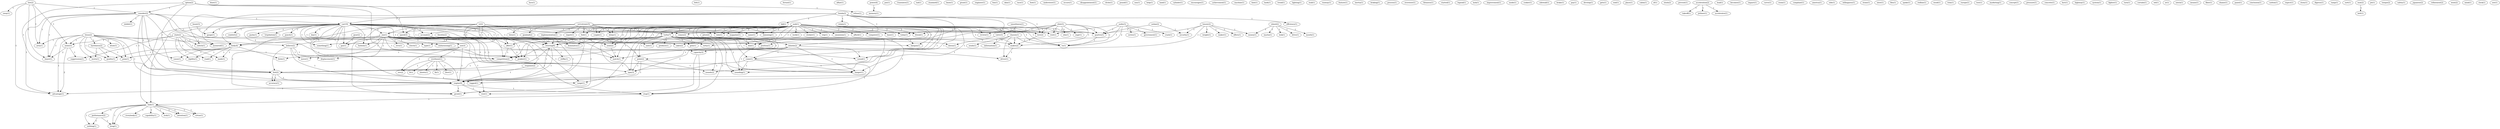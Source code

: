 digraph G {
  tire [ label="tire(2)" ];
  sway [ label="sway(1)" ];
  consider [ label="consider(2)" ];
  area [ label="area(1)" ];
  noise [ label="noise(3)" ];
  buyer [ label="buyer(1)" ];
  advantage [ label="advantage(1)" ];
  blast [ label="blast(1)" ];
  face [ label="face(1)" ];
  felt [ label="felt(1)" ];
  ferrari [ label="ferrari(1)" ];
  throttle [ label="throttle(2)" ];
  response [ label="response(2)" ];
  steering [ label="steering(6)" ];
  engine [ label="engine(9)" ];
  affair [ label="affair(1)" ];
  power [ label="power(4)" ];
  memory [ label="memory(1)" ];
  put [ label="put(1)" ];
  style [ label="style(2)" ];
  switch [ label="switch(1)" ];
  moonroof [ label="moonroof(1)" ];
  suppression [ label="suppression(1)" ];
  road [ label="road(1)" ];
  dial [ label="dial(1)" ];
  rigidity [ label="rigidity(1)" ];
  made [ label="made(1)" ];
  position [ label="position(1)" ];
  translates [ label="translates(1)" ];
  tad [ label="tad(1)" ];
  standard [ label="standard(1)" ];
  bmw [ label="bmw(1)" ];
  grunt [ label="grunt(1)" ];
  boost [ label="boost(3)" ];
  gauge [ label="gauge(1)" ];
  engineer [ label="engineer(1)" ];
  fun [ label="fun(1)" ];
  option [ label="option(2)" ];
  speed [ label="speed(3)" ];
  peakier [ label="peakier(1)" ];
  feel [ label="feel(1)" ];
  refuse [ label="refuse(1)" ];
  feel [ label="feel(2)" ];
  servotronic [ label="servotronic(5)" ];
  damming [ label="damming(1)" ];
  implementation [ label="implementation(1)" ];
  couple [ label="couple(1)" ];
  tires [ label="tires(1)" ];
  name [ label="name(1)" ];
  delay [ label="delay(1)" ];
  gumball [ label="gumball(2)" ];
  magazine [ label="magazine(1)" ];
  fwd [ label="fwd(1)" ];
  report [ label="report(1)" ];
  quattro [ label="quattro(3)" ];
  skin [ label="skin(1)" ];
  something [ label="something(1)" ];
  mph [ label="mph(1)" ];
  range [ label="range(1)" ];
  race [ label="race(1)" ];
  foot [ label="foot(1)" ];
  understeer [ label="understeer(1)" ];
  occurs [ label="occurs(1)" ];
  chassis [ label="chassis(1)" ];
  sends [ label="sends(1)" ];
  makes [ label="makes(2)" ];
  information [ label="information(1)" ];
  driver [ label="driver(1)" ];
  ve [ label="ve(1)" ];
  car [ label="car(19)" ];
  inhibit [ label="inhibit(1)" ];
  believe [ label="believe(2)" ];
  competition [ label="competition(2)" ];
  disappointment [ label="disappointment(1)" ];
  cliche [ label="cliche(1)" ];
  pound [ label="pound(1)" ];
  honda [ label="honda(2)" ];
  love [ label="love(2)" ];
  comes [ label="comes(2)" ];
  efficiency [ label="efficiency(1)" ];
  fall [ label="fall(1)" ];
  relate [ label="relate(1)" ];
  wheel [ label="wheel(2)" ];
  drive [ label="drive(1)" ];
  mouth [ label="mouth(1)" ];
  macho [ label="macho(1)" ];
  money [ label="money(1)" ];
  look [ label="look(1)" ];
  nsx [ label="nsx(1)" ];
  help [ label="help(1)" ];
  fade [ label="fade(1)" ];
  account [ label="account(2)" ];
  offer [ label="offer(1)" ];
  day [ label="day(1)" ];
  today [ label="today(1)" ];
  comfort [ label="comfort(2)" ];
  friend [ label="friend(1)" ];
  one [ label="one(1)" ];
  gas [ label="gas(1)" ];
  fade [ label="fade(1)" ];
  fashion [ label="fashion(1)" ];
  body [ label="body(4)" ];
  packs [ label="packs(1)" ];
  none [ label="none(2)" ];
  match [ label="match(1)" ];
  trepidation [ label="trepidation(1)" ];
  size [ label="size(1)" ];
  visit [ label="visit(1)" ];
  growl [ label="growl(1)" ];
  takes [ label="takes(2)" ];
  punch [ label="punch(1)" ];
  bargain [ label="bargain(1)" ];
  land [ label="land(1)" ];
  cylinder [ label="cylinder(1)" ];
  work [ label="work(1)" ];
  encourages [ label="encourages(1)" ];
  achievement [ label="achievement(1)" ];
  machine [ label="machine(1)" ];
  hint [ label="hint(1)" ];
  bark [ label="bark(1)" ];
  trend [ label="trend(1)" ];
  lighting [ label="lighting(1)" ];
  eliot [ label="eliot(3)" ];
  edu [ label="edu(1)" ];
  review [ label="review(1)" ];
  engr [ label="engr(1)" ];
  performance [ label="performance(2)" ];
  everybody [ label="everybody(1)" ];
  capability [ label="capability(1)" ];
  nothing [ label="nothing(1)" ];
  lock [ label="lock(1)" ];
  attention [ label="attention(1)" ];
  brag [ label="brag(1)" ];
  virtue [ label="virtue(1)" ];
  audi [ label="audi(5)" ];
  sticker [ label="sticker(1)" ];
  trip [ label="trip(1)" ];
  turbo [ label="turbo(7)" ];
  whistle [ label="whistle(2)" ];
  point [ label="point(2)" ];
  sounds [ label="sounds(2)" ];
  sound [ label="sound(1)" ];
  come [ label="come(1)" ];
  ommision [ label="ommision(1)" ];
  banger [ label="banger(1)" ];
  afford [ label="afford(1)" ];
  price [ label="price(2)" ];
  computer [ label="computer(1)" ];
  base [ label="base(1)" ];
  rorty [ label="rorty(1)" ];
  rpm [ label="rpm(3)" ];
  sounding [ label="sounding(1)" ];
  work [ label="work(1)" ];
  rate [ label="rate(1)" ];
  vr [ label="vr(2)" ];
  stall [ label="stall(1)" ];
  runway [ label="runway(1)" ];
  feature [ label="feature(1)" ];
  inertia [ label="inertia(1)" ];
  stop [ label="stop(1)" ];
  braking [ label="braking(1)" ];
  process [ label="process(1)" ];
  oversteer [ label="oversteer(1)" ];
  firmness [ label="firmness(1)" ];
  started [ label="started(1)" ];
  legend [ label="legend(1)" ];
  produce [ label="produce(1)" ];
  gem [ label="gem(1)" ];
  dominates [ label="dominates(1)" ];
  stop [ label="stop(1)" ];
  doesn [ label="doesn(1)" ];
  luxury [ label="luxury(2)" ];
  maker [ label="maker(1)" ];
  offers [ label="offers(1)" ];
  capacity [ label="capacity(3)" ];
  weight [ label="weight(1)" ];
  security [ label="security(1)" ];
  lack [ label="lack(1)" ];
  gear [ label="gear(2)" ];
  improvement [ label="improvement(1)" ];
  mode [ label="mode(1)" ];
  cooker [ label="cooker(1)" ];
  lexus [ label="lexus(2)" ];
  draw [ label="draw(1)" ];
  harshness [ label="harshness(2)" ];
  worry [ label="worry(1)" ];
  pony [ label="pony(1)" ];
  cause [ label="cause(1)" ];
  quality [ label="quality(1)" ];
  sidewall [ label="sidewall(1)" ];
  brake [ label="brake(1)" ];
  tugged [ label="tugged(1)" ];
  pay [ label="pay(1)" ];
  develop [ label="develop(1)" ];
  gets [ label="gets(1)" ];
  end [ label="end(1)" ];
  place [ label="place(1)" ];
  cabin [ label="cabin(1)" ];
  zf [ label="zf(1)" ];
  slush [ label="slush(2)" ];
  prevent [ label="prevent(1)" ];
  acceleration [ label="acceleration(2)" ];
  takeoff [ label="takeoff(1)" ];
  jetliner [ label="jetliner(1)" ];
  accelerates [ label="accelerates(1)" ];
  lead [ label="lead(1)" ];
  becomes [ label="becomes(1)" ];
  impact [ label="impact(1)" ];
  curve [ label="curve(1)" ];
  room [ label="room(1)" ];
  revs [ label="revs(1)" ];
  use [ label="use(3)" ];
  clutch [ label="clutch(1)" ];
  embarassing [ label="embarassing(1)" ];
  rest [ label="rest(1)" ];
  displacement [ label="displacement(1)" ];
  move [ label="move(1)" ];
  compliant [ label="compliant(1)" ];
  america [ label="america(1)" ];
  side [ label="side(1)" ];
  willingness [ label="willingness(1)" ];
  smoothness [ label="smoothness(1)" ];
  valve [ label="valve(3)" ];
  stone [ label="stone(1)" ];
  inter [ label="inter(1)" ];
  flex [ label="flex(1)" ];
  spoke [ label="spoke(1)" ];
  redline [ label="redline(1)" ];
  wood [ label="wood(1)" ];
  trim [ label="trim(1)" ];
  accuracy [ label="accuracy(1)" ];
  feels [ label="feels(1)" ];
  overboost [ label="overboost(1)" ];
  rev [ label="rev(2)" ];
  europe [ label="europe(1)" ];
  test [ label="test(1)" ];
  marketing [ label="marketing(1)" ];
  concept [ label="concept(1)" ];
  audis [ label="audis(3)" ];
  series [ label="series(1)" ];
  government [ label="government(1)" ];
  crash [ label="crash(1)" ];
  ft [ label="ft(1)" ];
  shoots [ label="shoots(1)" ];
  lb [ label="lb(1)" ];
  liter [ label="liter(1)" ];
  stiffly [ label="stiffly(1)" ];
  pressure [ label="pressure(1)" ];
  concrete [ label="concrete(1)" ];
  fact [ label="fact(1)" ];
  highway [ label="highway(1)" ];
  system [ label="system(1)" ];
  fighter [ label="fighter(1)" ];
  turn [ label="turn(1)" ];
  corrado [ label="corrado(1)" ];
  wd [ label="wd(1)" ];
  zr [ label="zr(1)" ];
  notch [ label="notch(1)" ];
  means [ label="means(1)" ];
  fiber [ label="fiber(1)" ];
  shame [ label="shame(1)" ];
  panel [ label="panel(1)" ];
  conclusion [ label="conclusion(1)" ];
  carbon [ label="carbon(1)" ];
  expect [ label="expect(1)" ];
  story [ label="story(1)" ];
  sedan [ label="sedan(2)" ];
  digress [ label="digress(1)" ];
  ramp [ label="ramp(1)" ];
  sort [ label="sort(1)" ];
  seat [ label="seat(2)" ];
  belt [ label="belt(1)" ];
  jet [ label="jet(1)" ];
  torque [ label="torque(2)" ];
  safety [ label="safety(1)" ];
  japanese [ label="japanese(2)" ];
  refinement [ label="refinement(2)" ];
  went [ label="went(2)" ];
  audi [ label="audi(1)" ];
  mind [ label="mind(1)" ];
  clock [ label="clock(1)" ];
  see [ label="see(1)" ];
  tire -> sway [ label="1" ];
  tire -> consider [ label="1" ];
  tire -> area [ label="1" ];
  tire -> noise [ label="1" ];
  tire -> buyer [ label="1" ];
  tire -> advantage [ label="1" ];
  throttle -> response [ label="1" ];
  throttle -> steering [ label="1" ];
  throttle -> engine [ label="1" ];
  power -> memory [ label="2" ];
  style -> switch [ label="1" ];
  style -> moonroof [ label="1" ];
  style -> noise [ label="1" ];
  style -> suppression [ label="1" ];
  style -> road [ label="1" ];
  style -> dial [ label="1" ];
  style -> rigidity [ label="1" ];
  style -> made [ label="1" ];
  style -> position [ label="1" ];
  boost -> gauge [ label="1" ];
  option -> speed [ label="1" ];
  option -> consider [ label="1" ];
  option -> peakier [ label="1" ];
  option -> feel [ label="1" ];
  option -> refuse [ label="1" ];
  option -> feel [ label="1" ];
  servotronic -> speed [ label="2" ];
  servotronic -> damming [ label="1" ];
  servotronic -> implementation [ label="1" ];
  servotronic -> couple [ label="1" ];
  servotronic -> tires [ label="1" ];
  servotronic -> name [ label="2" ];
  servotronic -> delay [ label="2" ];
  servotronic -> gumball [ label="1" ];
  servotronic -> magazine [ label="1" ];
  servotronic -> steering [ label="3" ];
  servotronic -> fwd [ label="1" ];
  servotronic -> report [ label="1" ];
  servotronic -> quattro [ label="1" ];
  speed -> something [ label="1" ];
  speed -> mph [ label="1" ];
  speed -> peakier [ label="1" ];
  speed -> range [ label="1" ];
  chassis -> sends [ label="1" ];
  chassis -> makes [ label="1" ];
  chassis -> information [ label="1" ];
  chassis -> driver [ label="1" ];
  chassis -> ve [ label="1" ];
  consider -> car [ label="1" ];
  consider -> inhibit [ label="1" ];
  consider -> area [ label="1" ];
  consider -> feel [ label="2" ];
  consider -> believe [ label="1" ];
  consider -> buyer [ label="1" ];
  consider -> steering [ label="1" ];
  consider -> engine [ label="1" ];
  consider -> competition [ label="1" ];
  consider -> feel [ label="2" ];
  consider -> advantage [ label="1" ];
  response -> engine [ label="1" ];
  honda -> car [ label="1" ];
  honda -> love [ label="1" ];
  honda -> switch [ label="1" ];
  honda -> moonroof [ label="1" ];
  honda -> comes [ label="1" ];
  honda -> dial [ label="1" ];
  honda -> efficiency [ label="1" ];
  honda -> fall [ label="1" ];
  honda -> relate [ label="1" ];
  honda -> position [ label="1" ];
  wheel -> drive [ label="1" ];
  wheel -> mouth [ label="1" ];
  wheel -> macho [ label="1" ];
  wheel -> money [ label="1" ];
  wheel -> look [ label="1" ];
  car -> fade [ label="1" ];
  car -> something [ label="1" ];
  car -> love [ label="1" ];
  car -> makes [ label="1" ];
  car -> account [ label="1" ];
  car -> comes [ label="1" ];
  car -> mph [ label="1" ];
  car -> offer [ label="1" ];
  car -> day [ label="1" ];
  car -> today [ label="1" ];
  car -> comfort [ label="1" ];
  car -> friend [ label="1" ];
  car -> one [ label="2" ];
  car -> gas [ label="1" ];
  car -> fade [ label="1" ];
  car -> peakier [ label="1" ];
  car -> fashion [ label="1" ];
  car -> body [ label="1" ];
  car -> steering [ label="1" ];
  car -> packs [ label="1" ];
  car -> gauge [ label="1" ];
  car -> none [ label="1" ];
  car -> match [ label="1" ];
  car -> range [ label="1" ];
  car -> competition [ label="1" ];
  car -> trepidation [ label="1" ];
  car -> size [ label="1" ];
  car -> visit [ label="1" ];
  car -> growl [ label="1" ];
  car -> takes [ label="1" ];
  car -> punch [ label="1" ];
  car -> bargain [ label="1" ];
  eliot -> love [ label="1" ];
  eliot -> makes [ label="1" ];
  eliot -> edu [ label="1" ];
  eliot -> review [ label="1" ];
  eliot -> today [ label="1" ];
  eliot -> friend [ label="1" ];
  eliot -> engr [ label="1" ];
  eliot -> visit [ label="1" ];
  eliot -> quattro [ label="1" ];
  eliot -> ve [ label="1" ];
  fade -> performance [ label="1" ];
  fade -> everybody [ label="1" ];
  fade -> capability [ label="1" ];
  fade -> nothing [ label="1" ];
  fade -> lock [ label="1" ];
  fade -> attention [ label="1" ];
  fade -> brag [ label="1" ];
  fade -> virtue [ label="1" ];
  audi -> love [ label="1" ];
  audi -> damming [ label="2" ];
  audi -> sticker [ label="1" ];
  audi -> makes [ label="1" ];
  audi -> trip [ label="1" ];
  audi -> turbo [ label="2" ];
  audi -> whistle [ label="1" ];
  audi -> point [ label="1" ];
  audi -> account [ label="1" ];
  audi -> couple [ label="2" ];
  audi -> sounds [ label="1" ];
  audi -> sound [ label="1" ];
  audi -> name [ label="1" ];
  audi -> delay [ label="1" ];
  audi -> offer [ label="2" ];
  audi -> review [ label="1" ];
  audi -> come [ label="1" ];
  audi -> today [ label="1" ];
  audi -> ommision [ label="1" ];
  audi -> friend [ label="1" ];
  audi -> one [ label="2" ];
  audi -> banger [ label="1" ];
  audi -> afford [ label="1" ];
  audi -> price [ label="1" ];
  audi -> computer [ label="1" ];
  audi -> base [ label="1" ];
  audi -> peakier [ label="1" ];
  audi -> rorty [ label="1" ];
  audi -> magazine [ label="2" ];
  audi -> steering [ label="1" ];
  audi -> none [ label="1" ];
  audi -> match [ label="1" ];
  audi -> rpm [ label="1" ];
  audi -> sounding [ label="1" ];
  audi -> fwd [ label="3" ];
  audi -> engine [ label="1" ];
  audi -> competition [ label="1" ];
  audi -> visit [ label="1" ];
  audi -> work [ label="1" ];
  audi -> growl [ label="1" ];
  audi -> takes [ label="1" ];
  audi -> bargain [ label="1" ];
  audi -> rate [ label="1" ];
  audi -> quattro [ label="3" ];
  audi -> ve [ label="1" ];
  love -> makes [ label="1" ];
  performance -> nothing [ label="1" ];
  performance -> brag [ label="1" ];
  vr -> turbo [ label="1" ];
  vr -> one [ label="1" ];
  vr -> rorty [ label="1" ];
  vr -> body [ label="1" ];
  vr -> none [ label="1" ];
  vr -> match [ label="1" ];
  vr -> engine [ label="1" ];
  vr -> growl [ label="1" ];
  vr -> rate [ label="1" ];
  stop -> fade [ label="1" ];
  makes -> driver [ label="1" ];
  turbo -> whistle [ label="1" ];
  turbo -> point [ label="1" ];
  turbo -> produce [ label="1" ];
  turbo -> sounds [ label="3" ];
  turbo -> sound [ label="1" ];
  turbo -> gem [ label="1" ];
  turbo -> come [ label="2" ];
  turbo -> dominates [ label="1" ];
  turbo -> banger [ label="1" ];
  turbo -> rorty [ label="1" ];
  turbo -> none [ label="1" ];
  turbo -> match [ label="1" ];
  turbo -> rpm [ label="1" ];
  turbo -> sounding [ label="1" ];
  turbo -> growl [ label="1" ];
  turbo -> stop [ label="1" ];
  turbo -> doesn [ label="1" ];
  luxury -> money [ label="1" ];
  luxury -> maker [ label="1" ];
  luxury -> offers [ label="1" ];
  luxury -> capacity [ label="1" ];
  luxury -> weight [ label="1" ];
  luxury -> security [ label="1" ];
  luxury -> quattro [ label="1" ];
  gear -> gas [ label="1" ];
  whistle -> point [ label="1" ];
  whistle -> sound [ label="1" ];
  whistle -> come [ label="1" ];
  whistle -> banger [ label="1" ];
  whistle -> rpm [ label="1" ];
  whistle -> sounding [ label="1" ];
  lexus -> area [ label="1" ];
  lexus -> noise [ label="1" ];
  lexus -> draw [ label="1" ];
  lexus -> harshness [ label="1" ];
  lexus -> worry [ label="1" ];
  lexus -> body [ label="1" ];
  lexus -> buyer [ label="1" ];
  lexus -> pony [ label="1" ];
  lexus -> engine [ label="1" ];
  lexus -> cause [ label="1" ];
  lexus -> advantage [ label="1" ];
  lexus -> quality [ label="1" ];
  point -> sounds [ label="1" ];
  point -> rpm [ label="1" ];
  point -> tugged [ label="1" ];
  account -> offer [ label="1" ];
  account -> dominates [ label="1" ];
  account -> competition [ label="1" ];
  comes -> dial [ label="1" ];
  comes -> size [ label="1" ];
  comes -> position [ label="1" ];
  noise -> suppression [ label="1" ];
  noise -> buyer [ label="2" ];
  noise -> advantage [ label="2" ];
  offer -> peakier [ label="2" ];
  offer -> competition [ label="1" ];
  come -> banger [ label="1" ];
  come -> rpm [ label="1" ];
  come -> sounding [ label="1" ];
  come -> stop [ label="1" ];
  acceleration -> takeoff [ label="1" ];
  acceleration -> jetliner [ label="1" ];
  acceleration -> accelerates [ label="1" ];
  one -> banger [ label="1" ];
  one -> gas [ label="1" ];
  one -> revs [ label="1" ];
  one -> fashion [ label="1" ];
  one -> body [ label="1" ];
  one -> capacity [ label="1" ];
  one -> use [ label="1" ];
  one -> clutch [ label="1" ];
  one -> believe [ label="1" ];
  one -> embarassing [ label="1" ];
  one -> rpm [ label="1" ];
  one -> sounding [ label="1" ];
  one -> competition [ label="1" ];
  one -> takes [ label="1" ];
  one -> rest [ label="1" ];
  one -> displacement [ label="1" ];
  one -> stop [ label="1" ];
  one -> move [ label="1" ];
  harshness -> worry [ label="1" ];
  harshness -> pony [ label="1" ];
  harshness -> quality [ label="1" ];
  price -> engine [ label="1" ];
  price -> competition [ label="1" ];
  price -> takes [ label="1" ];
  price -> bargain [ label="1" ];
  fade -> attention [ label="1" ];
  fade -> brag [ label="1" ];
  fade -> virtue [ label="1" ];
  smoothness -> valve [ label="1" ];
  feel -> steering [ label="1" ];
  feel -> tugged [ label="1" ];
  feel -> engine [ label="1" ];
  feel -> accuracy [ label="1" ];
  body -> road [ label="1" ];
  body -> rigidity [ label="1" ];
  body -> pony [ label="1" ];
  body -> made [ label="1" ];
  body -> cause [ label="1" ];
  body -> feels [ label="1" ];
  body -> quality [ label="1" ];
  capacity -> rest [ label="1" ];
  capacity -> stop [ label="1" ];
  use -> overboost [ label="1" ];
  use -> engine [ label="1" ];
  use -> rev [ label="1" ];
  use -> feels [ label="1" ];
  believe -> engine [ label="1" ];
  believe -> feel [ label="1" ];
  believe -> displacement [ label="1" ];
  believe -> move [ label="1" ];
  audis -> series [ label="1" ];
  audis -> steering [ label="1" ];
  audis -> visit [ label="1" ];
  audis -> government [ label="1" ];
  audis -> quattro [ label="1" ];
  audis -> ve [ label="2" ];
  audis -> crash [ label="1" ];
  overboost -> ft [ label="1" ];
  overboost -> engine [ label="1" ];
  overboost -> shoots [ label="1" ];
  overboost -> lb [ label="1" ];
  overboost -> liter [ label="1" ];
  overboost -> rev [ label="1" ];
  steering -> stiffly [ label="1" ];
  steering -> engine [ label="1" ];
  steering -> competition [ label="1" ];
  steering -> feel [ label="1" ];
  steering -> driver [ label="1" ];
  none -> match [ label="1" ];
  valve -> doesn [ label="1" ];
  rpm -> range [ label="2" ];
  engine -> growl [ label="1" ];
  engine -> rest [ label="1" ];
  engine -> stop [ label="1" ];
  engine -> advantage [ label="1" ];
  sedan -> security [ label="1" ];
  sedan -> quattro [ label="1" ];
  competition -> feel [ label="1" ];
  feel -> accuracy [ label="1" ];
  seat -> belt [ label="1" ];
  audi -> rate [ label="1" ];
  audi -> quattro [ label="3" ];
  audi -> ve [ label="1" ];
  quattro -> ve [ label="1" ];
}
